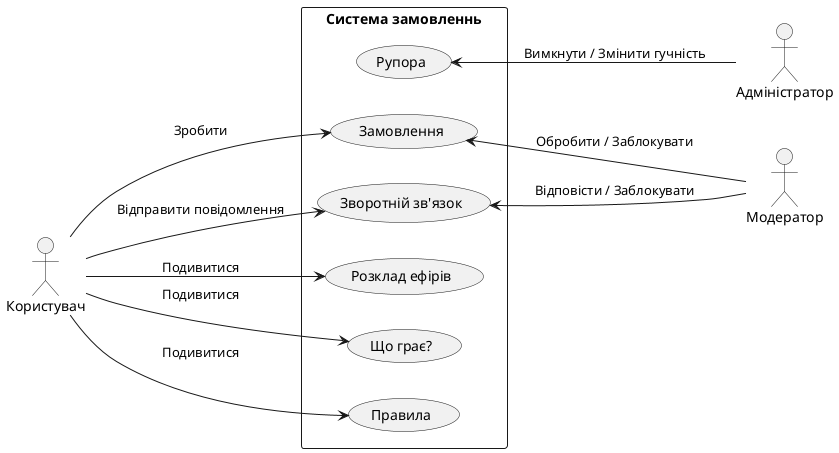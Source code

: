 @startuml
left to right direction
rectangle "Система замовленнь" {
    (Рупора)
    (Замовлення) as Order
    (Зворотній зв'язок) as Feedback
    (Розклад ефірів)
    (Що грає?)
    (Правила)
}

:Користувач: --> Order : Зробити
Order <-- :Модератор: : Обробити / Заблокувати

:Користувач: --> Feedback : Відправити повідомлення
Feedback <-- :Модератор: : Відповісти / Заблокувати

:Користувач: --> (Розклад ефірів) : Подивитися
:Користувач: --> (Правила) : Подивитися
:Користувач: --> (Що грає?) : Подивитися

(Рупора) <-- :Адміністратор: : Вимкнути / Змінити гучність


':Користувач: -> Order
':Користувач: -> Feedback
':Користувач: -> Rules
':Користувач: -> Timetable

@enduml